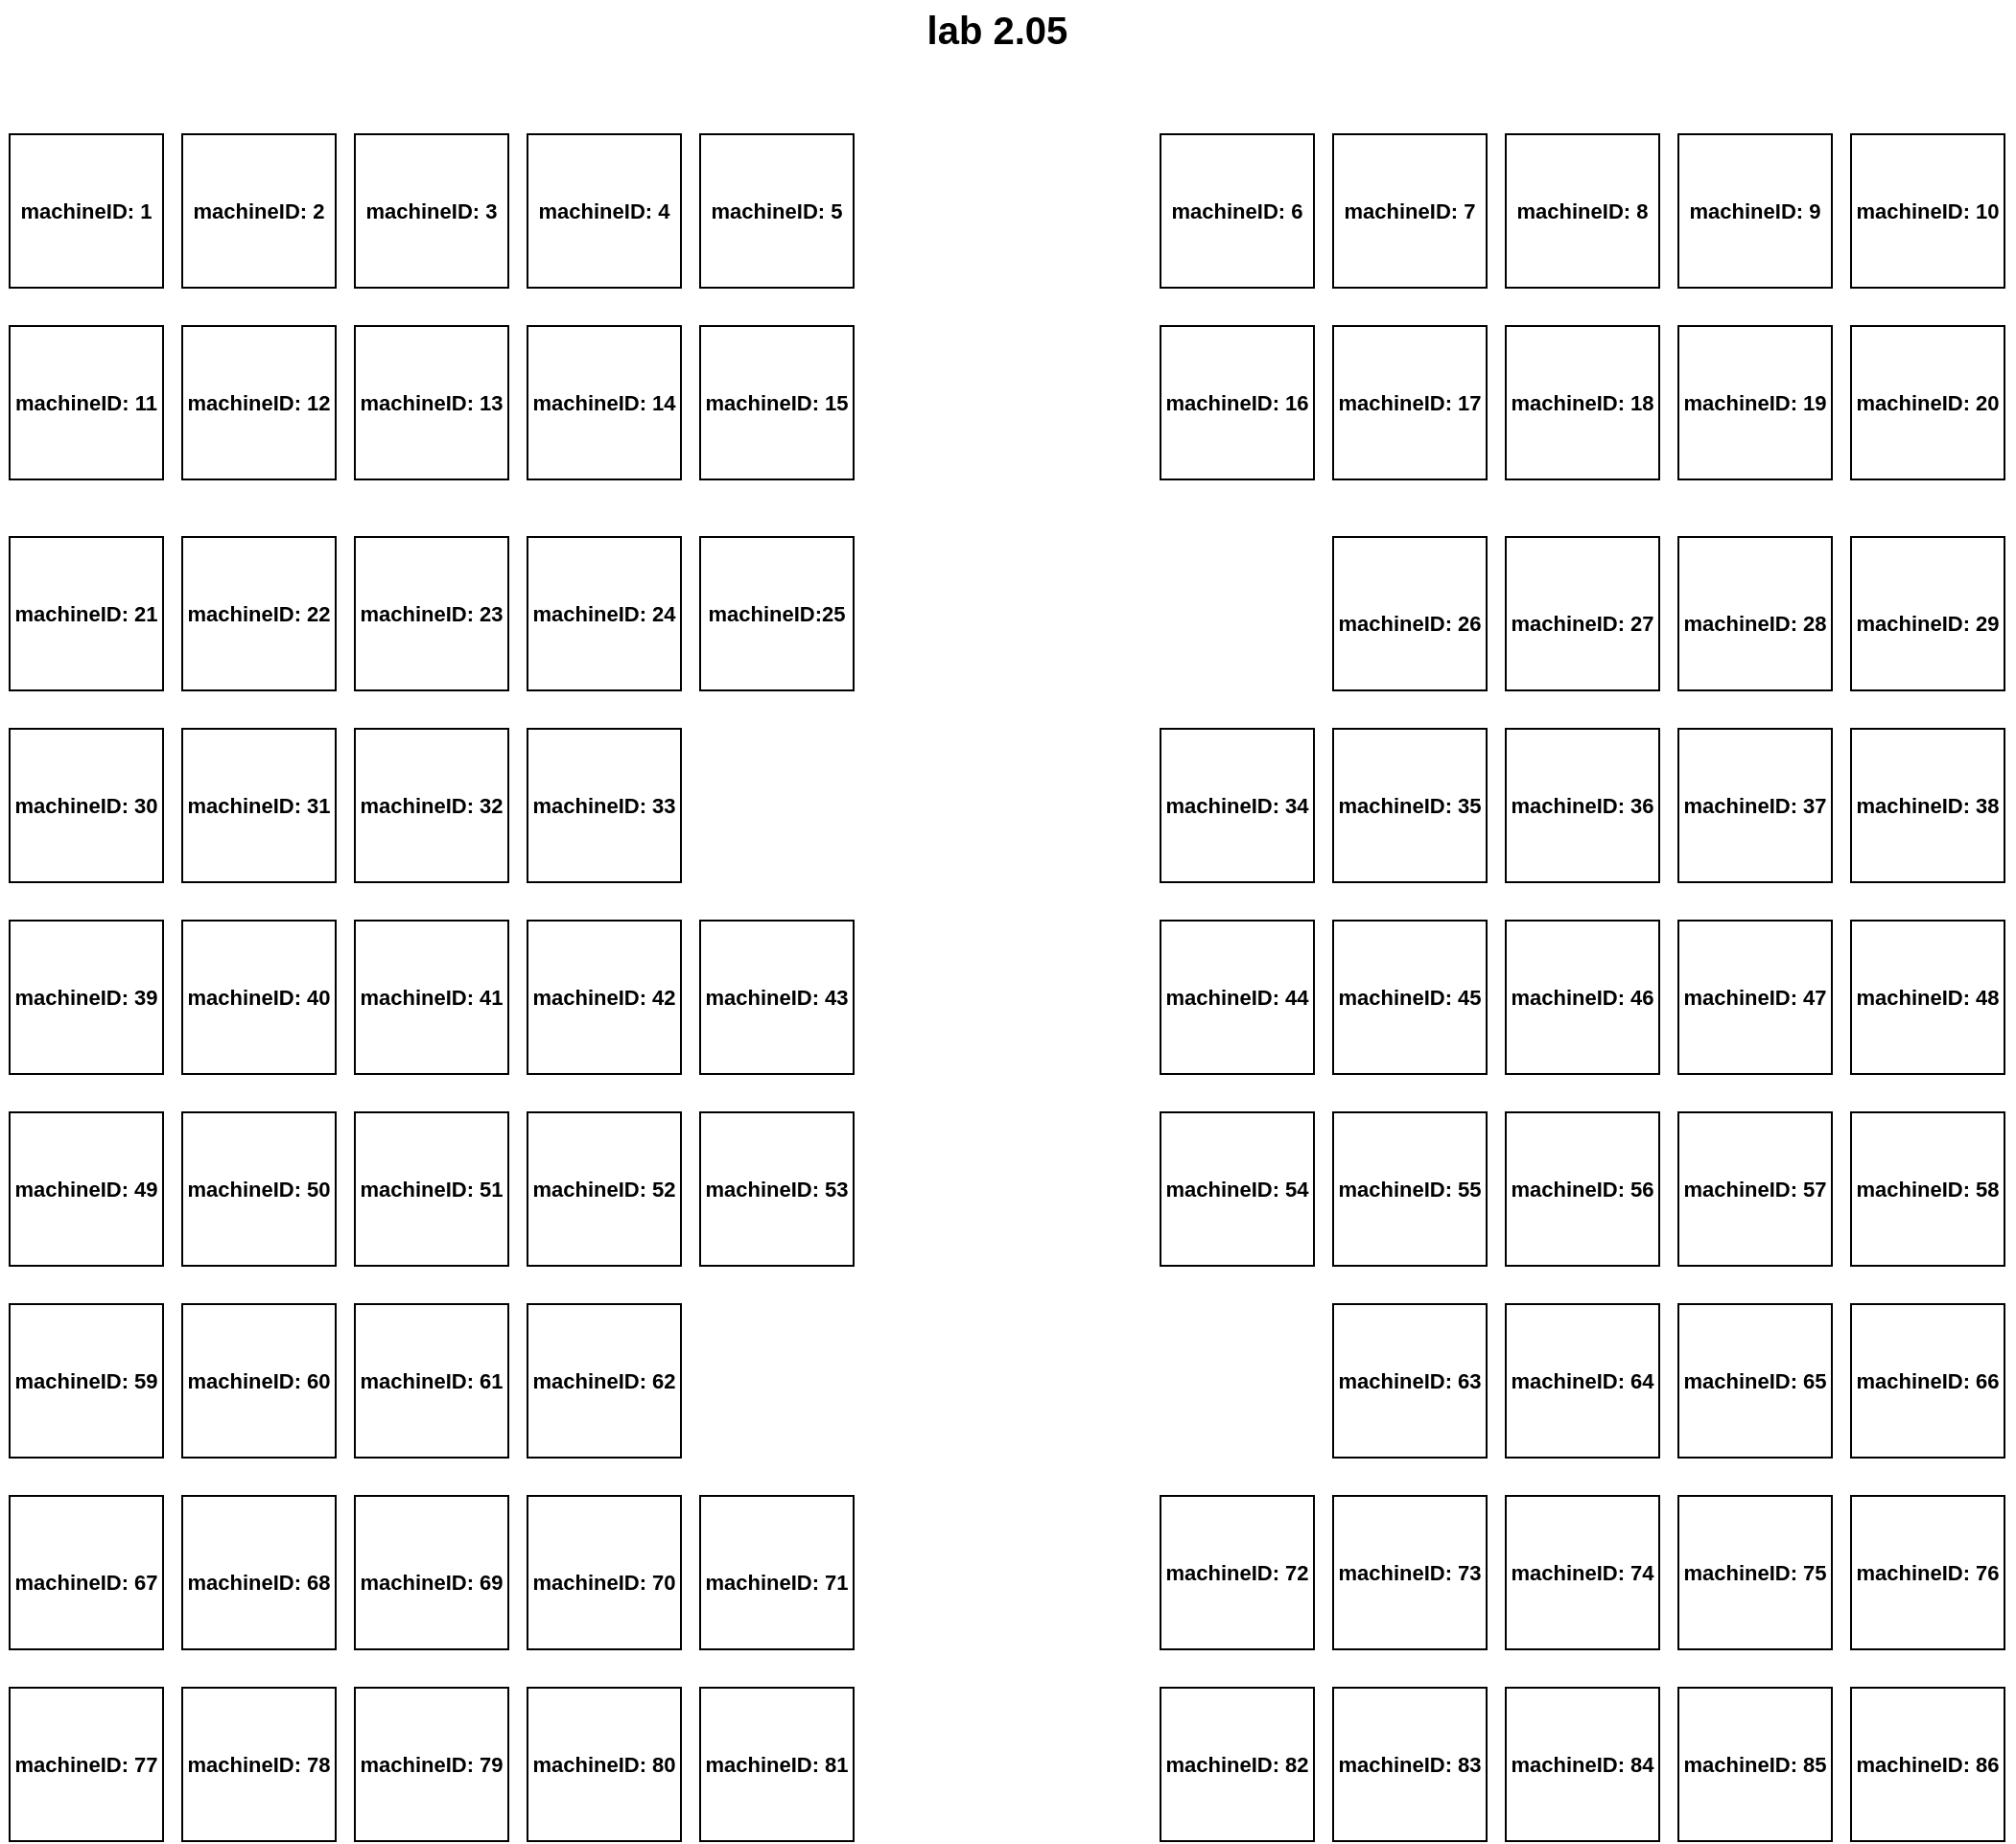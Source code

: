 <mxfile version="21.6.1" type="device">
  <diagram name="Page-1" id="rJc4F7qCvjd_5PeE_hfM">
    <mxGraphModel dx="954" dy="615" grid="1" gridSize="10" guides="1" tooltips="1" connect="1" arrows="1" fold="1" page="1" pageScale="1" pageWidth="827" pageHeight="1169" math="0" shadow="0">
      <root>
        <mxCell id="0" />
        <mxCell id="1" parent="0" />
        <mxCell id="jQPttICwIMZAZeNeLwx2-1" value="" style="whiteSpace=wrap;html=1;aspect=fixed;" parent="1" vertex="1">
          <mxGeometry x="50" y="110" width="80" height="80" as="geometry" />
        </mxCell>
        <mxCell id="jQPttICwIMZAZeNeLwx2-2" value="" style="whiteSpace=wrap;html=1;aspect=fixed;" parent="1" vertex="1">
          <mxGeometry x="140" y="110" width="80" height="80" as="geometry" />
        </mxCell>
        <mxCell id="jQPttICwIMZAZeNeLwx2-3" value="" style="whiteSpace=wrap;html=1;aspect=fixed;" parent="1" vertex="1">
          <mxGeometry x="230" y="110" width="80" height="80" as="geometry" />
        </mxCell>
        <mxCell id="jQPttICwIMZAZeNeLwx2-4" value="" style="whiteSpace=wrap;html=1;aspect=fixed;" parent="1" vertex="1">
          <mxGeometry x="320" y="110" width="80" height="80" as="geometry" />
        </mxCell>
        <mxCell id="jQPttICwIMZAZeNeLwx2-5" value="" style="whiteSpace=wrap;html=1;aspect=fixed;" parent="1" vertex="1">
          <mxGeometry x="410" y="110" width="80" height="80" as="geometry" />
        </mxCell>
        <mxCell id="jQPttICwIMZAZeNeLwx2-6" value="" style="whiteSpace=wrap;html=1;aspect=fixed;" parent="1" vertex="1">
          <mxGeometry x="50" y="210" width="80" height="80" as="geometry" />
        </mxCell>
        <mxCell id="jQPttICwIMZAZeNeLwx2-7" value="" style="whiteSpace=wrap;html=1;aspect=fixed;" parent="1" vertex="1">
          <mxGeometry x="140" y="210" width="80" height="80" as="geometry" />
        </mxCell>
        <mxCell id="jQPttICwIMZAZeNeLwx2-8" value="" style="whiteSpace=wrap;html=1;aspect=fixed;" parent="1" vertex="1">
          <mxGeometry x="230" y="210" width="80" height="80" as="geometry" />
        </mxCell>
        <mxCell id="jQPttICwIMZAZeNeLwx2-9" value="" style="whiteSpace=wrap;html=1;aspect=fixed;" parent="1" vertex="1">
          <mxGeometry x="320" y="210" width="80" height="80" as="geometry" />
        </mxCell>
        <mxCell id="jQPttICwIMZAZeNeLwx2-10" value="" style="whiteSpace=wrap;html=1;aspect=fixed;" parent="1" vertex="1">
          <mxGeometry x="410" y="210" width="80" height="80" as="geometry" />
        </mxCell>
        <mxCell id="jQPttICwIMZAZeNeLwx2-11" value="" style="whiteSpace=wrap;html=1;aspect=fixed;" parent="1" vertex="1">
          <mxGeometry x="50" y="320" width="80" height="80" as="geometry" />
        </mxCell>
        <mxCell id="jQPttICwIMZAZeNeLwx2-12" value="" style="whiteSpace=wrap;html=1;aspect=fixed;" parent="1" vertex="1">
          <mxGeometry x="140" y="320" width="80" height="80" as="geometry" />
        </mxCell>
        <mxCell id="jQPttICwIMZAZeNeLwx2-13" value="" style="whiteSpace=wrap;html=1;aspect=fixed;" parent="1" vertex="1">
          <mxGeometry x="230" y="320" width="80" height="80" as="geometry" />
        </mxCell>
        <mxCell id="jQPttICwIMZAZeNeLwx2-14" value="" style="whiteSpace=wrap;html=1;aspect=fixed;" parent="1" vertex="1">
          <mxGeometry x="320" y="320" width="80" height="80" as="geometry" />
        </mxCell>
        <mxCell id="jQPttICwIMZAZeNeLwx2-15" value="" style="whiteSpace=wrap;html=1;aspect=fixed;" parent="1" vertex="1">
          <mxGeometry x="410" y="320" width="80" height="80" as="geometry" />
        </mxCell>
        <mxCell id="jQPttICwIMZAZeNeLwx2-16" value="" style="whiteSpace=wrap;html=1;aspect=fixed;" parent="1" vertex="1">
          <mxGeometry x="50" y="420" width="80" height="80" as="geometry" />
        </mxCell>
        <mxCell id="jQPttICwIMZAZeNeLwx2-17" value="" style="whiteSpace=wrap;html=1;aspect=fixed;" parent="1" vertex="1">
          <mxGeometry x="140" y="420" width="80" height="80" as="geometry" />
        </mxCell>
        <mxCell id="jQPttICwIMZAZeNeLwx2-18" value="" style="whiteSpace=wrap;html=1;aspect=fixed;" parent="1" vertex="1">
          <mxGeometry x="230" y="420" width="80" height="80" as="geometry" />
        </mxCell>
        <mxCell id="jQPttICwIMZAZeNeLwx2-19" value="" style="whiteSpace=wrap;html=1;aspect=fixed;" parent="1" vertex="1">
          <mxGeometry x="320" y="420" width="80" height="80" as="geometry" />
        </mxCell>
        <mxCell id="jQPttICwIMZAZeNeLwx2-21" value="" style="whiteSpace=wrap;html=1;aspect=fixed;" parent="1" vertex="1">
          <mxGeometry x="650" y="110" width="80" height="80" as="geometry" />
        </mxCell>
        <mxCell id="jQPttICwIMZAZeNeLwx2-22" value="" style="whiteSpace=wrap;html=1;aspect=fixed;" parent="1" vertex="1">
          <mxGeometry x="740" y="110" width="80" height="80" as="geometry" />
        </mxCell>
        <mxCell id="jQPttICwIMZAZeNeLwx2-23" value="" style="whiteSpace=wrap;html=1;aspect=fixed;" parent="1" vertex="1">
          <mxGeometry x="830" y="110" width="80" height="80" as="geometry" />
        </mxCell>
        <mxCell id="jQPttICwIMZAZeNeLwx2-24" value="" style="whiteSpace=wrap;html=1;aspect=fixed;" parent="1" vertex="1">
          <mxGeometry x="920" y="110" width="80" height="80" as="geometry" />
        </mxCell>
        <mxCell id="jQPttICwIMZAZeNeLwx2-25" value="" style="whiteSpace=wrap;html=1;aspect=fixed;" parent="1" vertex="1">
          <mxGeometry x="1010" y="110" width="80" height="80" as="geometry" />
        </mxCell>
        <mxCell id="jQPttICwIMZAZeNeLwx2-26" value="" style="whiteSpace=wrap;html=1;aspect=fixed;" parent="1" vertex="1">
          <mxGeometry x="650" y="210" width="80" height="80" as="geometry" />
        </mxCell>
        <mxCell id="jQPttICwIMZAZeNeLwx2-27" value="" style="whiteSpace=wrap;html=1;aspect=fixed;" parent="1" vertex="1">
          <mxGeometry x="740" y="210" width="80" height="80" as="geometry" />
        </mxCell>
        <mxCell id="jQPttICwIMZAZeNeLwx2-28" value="" style="whiteSpace=wrap;html=1;aspect=fixed;" parent="1" vertex="1">
          <mxGeometry x="830" y="210" width="80" height="80" as="geometry" />
        </mxCell>
        <mxCell id="jQPttICwIMZAZeNeLwx2-29" value="" style="whiteSpace=wrap;html=1;aspect=fixed;" parent="1" vertex="1">
          <mxGeometry x="920" y="210" width="80" height="80" as="geometry" />
        </mxCell>
        <mxCell id="jQPttICwIMZAZeNeLwx2-30" value="" style="whiteSpace=wrap;html=1;aspect=fixed;" parent="1" vertex="1">
          <mxGeometry x="1010" y="210" width="80" height="80" as="geometry" />
        </mxCell>
        <mxCell id="jQPttICwIMZAZeNeLwx2-32" value="" style="whiteSpace=wrap;html=1;aspect=fixed;" parent="1" vertex="1">
          <mxGeometry x="740" y="320" width="80" height="80" as="geometry" />
        </mxCell>
        <mxCell id="jQPttICwIMZAZeNeLwx2-33" value="" style="whiteSpace=wrap;html=1;aspect=fixed;" parent="1" vertex="1">
          <mxGeometry x="830" y="320" width="80" height="80" as="geometry" />
        </mxCell>
        <mxCell id="jQPttICwIMZAZeNeLwx2-34" value="" style="whiteSpace=wrap;html=1;aspect=fixed;" parent="1" vertex="1">
          <mxGeometry x="920" y="320" width="80" height="80" as="geometry" />
        </mxCell>
        <mxCell id="jQPttICwIMZAZeNeLwx2-35" value="" style="whiteSpace=wrap;html=1;aspect=fixed;" parent="1" vertex="1">
          <mxGeometry x="1010" y="320" width="80" height="80" as="geometry" />
        </mxCell>
        <mxCell id="jQPttICwIMZAZeNeLwx2-36" value="" style="whiteSpace=wrap;html=1;aspect=fixed;" parent="1" vertex="1">
          <mxGeometry x="650" y="420" width="80" height="80" as="geometry" />
        </mxCell>
        <mxCell id="jQPttICwIMZAZeNeLwx2-37" value="" style="whiteSpace=wrap;html=1;aspect=fixed;" parent="1" vertex="1">
          <mxGeometry x="740" y="420" width="80" height="80" as="geometry" />
        </mxCell>
        <mxCell id="jQPttICwIMZAZeNeLwx2-38" value="" style="whiteSpace=wrap;html=1;aspect=fixed;" parent="1" vertex="1">
          <mxGeometry x="830" y="420" width="80" height="80" as="geometry" />
        </mxCell>
        <mxCell id="jQPttICwIMZAZeNeLwx2-39" value="" style="whiteSpace=wrap;html=1;aspect=fixed;" parent="1" vertex="1">
          <mxGeometry x="920" y="420" width="80" height="80" as="geometry" />
        </mxCell>
        <mxCell id="jQPttICwIMZAZeNeLwx2-40" value="" style="whiteSpace=wrap;html=1;aspect=fixed;" parent="1" vertex="1">
          <mxGeometry x="1010" y="420" width="80" height="80" as="geometry" />
        </mxCell>
        <mxCell id="jQPttICwIMZAZeNeLwx2-41" value="" style="whiteSpace=wrap;html=1;aspect=fixed;" parent="1" vertex="1">
          <mxGeometry x="50" y="520" width="80" height="80" as="geometry" />
        </mxCell>
        <mxCell id="jQPttICwIMZAZeNeLwx2-42" value="" style="whiteSpace=wrap;html=1;aspect=fixed;" parent="1" vertex="1">
          <mxGeometry x="140" y="520" width="80" height="80" as="geometry" />
        </mxCell>
        <mxCell id="jQPttICwIMZAZeNeLwx2-43" value="" style="whiteSpace=wrap;html=1;aspect=fixed;" parent="1" vertex="1">
          <mxGeometry x="230" y="520" width="80" height="80" as="geometry" />
        </mxCell>
        <mxCell id="jQPttICwIMZAZeNeLwx2-44" value="" style="whiteSpace=wrap;html=1;aspect=fixed;" parent="1" vertex="1">
          <mxGeometry x="320" y="520" width="80" height="80" as="geometry" />
        </mxCell>
        <mxCell id="jQPttICwIMZAZeNeLwx2-45" value="" style="whiteSpace=wrap;html=1;aspect=fixed;" parent="1" vertex="1">
          <mxGeometry x="410" y="520" width="80" height="80" as="geometry" />
        </mxCell>
        <mxCell id="jQPttICwIMZAZeNeLwx2-46" value="" style="whiteSpace=wrap;html=1;aspect=fixed;" parent="1" vertex="1">
          <mxGeometry x="650" y="520" width="80" height="80" as="geometry" />
        </mxCell>
        <mxCell id="jQPttICwIMZAZeNeLwx2-47" value="" style="whiteSpace=wrap;html=1;aspect=fixed;" parent="1" vertex="1">
          <mxGeometry x="740" y="520" width="80" height="80" as="geometry" />
        </mxCell>
        <mxCell id="jQPttICwIMZAZeNeLwx2-48" value="" style="whiteSpace=wrap;html=1;aspect=fixed;" parent="1" vertex="1">
          <mxGeometry x="830" y="520" width="80" height="80" as="geometry" />
        </mxCell>
        <mxCell id="jQPttICwIMZAZeNeLwx2-49" value="" style="whiteSpace=wrap;html=1;aspect=fixed;" parent="1" vertex="1">
          <mxGeometry x="920" y="520" width="80" height="80" as="geometry" />
        </mxCell>
        <mxCell id="jQPttICwIMZAZeNeLwx2-50" value="" style="whiteSpace=wrap;html=1;aspect=fixed;" parent="1" vertex="1">
          <mxGeometry x="1010" y="520" width="80" height="80" as="geometry" />
        </mxCell>
        <mxCell id="jQPttICwIMZAZeNeLwx2-51" value="" style="whiteSpace=wrap;html=1;aspect=fixed;" parent="1" vertex="1">
          <mxGeometry x="50" y="620" width="80" height="80" as="geometry" />
        </mxCell>
        <mxCell id="jQPttICwIMZAZeNeLwx2-52" value="" style="whiteSpace=wrap;html=1;aspect=fixed;" parent="1" vertex="1">
          <mxGeometry x="140" y="620" width="80" height="80" as="geometry" />
        </mxCell>
        <mxCell id="jQPttICwIMZAZeNeLwx2-53" value="" style="whiteSpace=wrap;html=1;aspect=fixed;" parent="1" vertex="1">
          <mxGeometry x="230" y="620" width="80" height="80" as="geometry" />
        </mxCell>
        <mxCell id="jQPttICwIMZAZeNeLwx2-54" value="" style="whiteSpace=wrap;html=1;aspect=fixed;" parent="1" vertex="1">
          <mxGeometry x="320" y="620" width="80" height="80" as="geometry" />
        </mxCell>
        <mxCell id="jQPttICwIMZAZeNeLwx2-55" value="" style="whiteSpace=wrap;html=1;aspect=fixed;" parent="1" vertex="1">
          <mxGeometry x="410" y="620" width="80" height="80" as="geometry" />
        </mxCell>
        <mxCell id="jQPttICwIMZAZeNeLwx2-56" value="" style="whiteSpace=wrap;html=1;aspect=fixed;" parent="1" vertex="1">
          <mxGeometry x="650" y="620" width="80" height="80" as="geometry" />
        </mxCell>
        <mxCell id="jQPttICwIMZAZeNeLwx2-57" value="" style="whiteSpace=wrap;html=1;aspect=fixed;" parent="1" vertex="1">
          <mxGeometry x="740" y="620" width="80" height="80" as="geometry" />
        </mxCell>
        <mxCell id="jQPttICwIMZAZeNeLwx2-58" value="" style="whiteSpace=wrap;html=1;aspect=fixed;" parent="1" vertex="1">
          <mxGeometry x="830" y="620" width="80" height="80" as="geometry" />
        </mxCell>
        <mxCell id="jQPttICwIMZAZeNeLwx2-59" value="" style="whiteSpace=wrap;html=1;aspect=fixed;" parent="1" vertex="1">
          <mxGeometry x="920" y="620" width="80" height="80" as="geometry" />
        </mxCell>
        <mxCell id="jQPttICwIMZAZeNeLwx2-60" value="" style="whiteSpace=wrap;html=1;aspect=fixed;" parent="1" vertex="1">
          <mxGeometry x="1010" y="620" width="80" height="80" as="geometry" />
        </mxCell>
        <mxCell id="jQPttICwIMZAZeNeLwx2-61" value="" style="whiteSpace=wrap;html=1;aspect=fixed;" parent="1" vertex="1">
          <mxGeometry x="50" y="720" width="80" height="80" as="geometry" />
        </mxCell>
        <mxCell id="jQPttICwIMZAZeNeLwx2-62" value="" style="whiteSpace=wrap;html=1;aspect=fixed;" parent="1" vertex="1">
          <mxGeometry x="140" y="720" width="80" height="80" as="geometry" />
        </mxCell>
        <mxCell id="jQPttICwIMZAZeNeLwx2-63" value="" style="whiteSpace=wrap;html=1;aspect=fixed;" parent="1" vertex="1">
          <mxGeometry x="230" y="720" width="80" height="80" as="geometry" />
        </mxCell>
        <mxCell id="jQPttICwIMZAZeNeLwx2-64" value="" style="whiteSpace=wrap;html=1;aspect=fixed;" parent="1" vertex="1">
          <mxGeometry x="320" y="720" width="80" height="80" as="geometry" />
        </mxCell>
        <mxCell id="jQPttICwIMZAZeNeLwx2-67" value="" style="whiteSpace=wrap;html=1;aspect=fixed;" parent="1" vertex="1">
          <mxGeometry x="740" y="720" width="80" height="80" as="geometry" />
        </mxCell>
        <mxCell id="jQPttICwIMZAZeNeLwx2-68" value="" style="whiteSpace=wrap;html=1;aspect=fixed;" parent="1" vertex="1">
          <mxGeometry x="830" y="720" width="80" height="80" as="geometry" />
        </mxCell>
        <mxCell id="jQPttICwIMZAZeNeLwx2-69" value="" style="whiteSpace=wrap;html=1;aspect=fixed;" parent="1" vertex="1">
          <mxGeometry x="920" y="720" width="80" height="80" as="geometry" />
        </mxCell>
        <mxCell id="jQPttICwIMZAZeNeLwx2-70" value="" style="whiteSpace=wrap;html=1;aspect=fixed;" parent="1" vertex="1">
          <mxGeometry x="1010" y="720" width="80" height="80" as="geometry" />
        </mxCell>
        <mxCell id="jQPttICwIMZAZeNeLwx2-71" value="" style="whiteSpace=wrap;html=1;aspect=fixed;" parent="1" vertex="1">
          <mxGeometry x="50" y="820" width="80" height="80" as="geometry" />
        </mxCell>
        <mxCell id="jQPttICwIMZAZeNeLwx2-72" value="" style="whiteSpace=wrap;html=1;aspect=fixed;" parent="1" vertex="1">
          <mxGeometry x="140" y="820" width="80" height="80" as="geometry" />
        </mxCell>
        <mxCell id="jQPttICwIMZAZeNeLwx2-73" value="" style="whiteSpace=wrap;html=1;aspect=fixed;" parent="1" vertex="1">
          <mxGeometry x="230" y="820" width="80" height="80" as="geometry" />
        </mxCell>
        <mxCell id="jQPttICwIMZAZeNeLwx2-74" value="" style="whiteSpace=wrap;html=1;aspect=fixed;" parent="1" vertex="1">
          <mxGeometry x="320" y="820" width="80" height="80" as="geometry" />
        </mxCell>
        <mxCell id="jQPttICwIMZAZeNeLwx2-75" value="" style="whiteSpace=wrap;html=1;aspect=fixed;" parent="1" vertex="1">
          <mxGeometry x="410" y="820" width="80" height="80" as="geometry" />
        </mxCell>
        <mxCell id="jQPttICwIMZAZeNeLwx2-76" value="" style="whiteSpace=wrap;html=1;aspect=fixed;" parent="1" vertex="1">
          <mxGeometry x="650" y="820" width="80" height="80" as="geometry" />
        </mxCell>
        <mxCell id="jQPttICwIMZAZeNeLwx2-77" value="" style="whiteSpace=wrap;html=1;aspect=fixed;" parent="1" vertex="1">
          <mxGeometry x="740" y="820" width="80" height="80" as="geometry" />
        </mxCell>
        <mxCell id="jQPttICwIMZAZeNeLwx2-78" value="" style="whiteSpace=wrap;html=1;aspect=fixed;" parent="1" vertex="1">
          <mxGeometry x="830" y="820" width="80" height="80" as="geometry" />
        </mxCell>
        <mxCell id="jQPttICwIMZAZeNeLwx2-79" value="" style="whiteSpace=wrap;html=1;aspect=fixed;" parent="1" vertex="1">
          <mxGeometry x="920" y="820" width="80" height="80" as="geometry" />
        </mxCell>
        <mxCell id="jQPttICwIMZAZeNeLwx2-80" value="" style="whiteSpace=wrap;html=1;aspect=fixed;" parent="1" vertex="1">
          <mxGeometry x="1010" y="820" width="80" height="80" as="geometry" />
        </mxCell>
        <mxCell id="jQPttICwIMZAZeNeLwx2-81" value="" style="whiteSpace=wrap;html=1;aspect=fixed;" parent="1" vertex="1">
          <mxGeometry x="50" y="920" width="80" height="80" as="geometry" />
        </mxCell>
        <mxCell id="jQPttICwIMZAZeNeLwx2-82" value="" style="whiteSpace=wrap;html=1;aspect=fixed;" parent="1" vertex="1">
          <mxGeometry x="140" y="920" width="80" height="80" as="geometry" />
        </mxCell>
        <mxCell id="jQPttICwIMZAZeNeLwx2-83" value="" style="whiteSpace=wrap;html=1;aspect=fixed;" parent="1" vertex="1">
          <mxGeometry x="230" y="920" width="80" height="80" as="geometry" />
        </mxCell>
        <mxCell id="jQPttICwIMZAZeNeLwx2-84" value="" style="whiteSpace=wrap;html=1;aspect=fixed;" parent="1" vertex="1">
          <mxGeometry x="320" y="920" width="80" height="80" as="geometry" />
        </mxCell>
        <mxCell id="jQPttICwIMZAZeNeLwx2-85" value="" style="whiteSpace=wrap;html=1;aspect=fixed;" parent="1" vertex="1">
          <mxGeometry x="410" y="920" width="80" height="80" as="geometry" />
        </mxCell>
        <mxCell id="jQPttICwIMZAZeNeLwx2-86" value="" style="whiteSpace=wrap;html=1;aspect=fixed;" parent="1" vertex="1">
          <mxGeometry x="650" y="920" width="80" height="80" as="geometry" />
        </mxCell>
        <mxCell id="jQPttICwIMZAZeNeLwx2-87" value="" style="whiteSpace=wrap;html=1;aspect=fixed;" parent="1" vertex="1">
          <mxGeometry x="740" y="920" width="80" height="80" as="geometry" />
        </mxCell>
        <mxCell id="jQPttICwIMZAZeNeLwx2-88" value="" style="whiteSpace=wrap;html=1;aspect=fixed;" parent="1" vertex="1">
          <mxGeometry x="830" y="920" width="80" height="80" as="geometry" />
        </mxCell>
        <mxCell id="jQPttICwIMZAZeNeLwx2-89" value="" style="whiteSpace=wrap;html=1;aspect=fixed;" parent="1" vertex="1">
          <mxGeometry x="920" y="920" width="80" height="80" as="geometry" />
        </mxCell>
        <mxCell id="jQPttICwIMZAZeNeLwx2-90" value="" style="whiteSpace=wrap;html=1;aspect=fixed;" parent="1" vertex="1">
          <mxGeometry x="1010" y="920" width="80" height="80" as="geometry" />
        </mxCell>
        <mxCell id="yirKqtg0mQYhuLJ1jX_r-1" value="&lt;b&gt;&lt;font style=&quot;font-size: 20px;&quot;&gt;lab 2.05&lt;/font&gt;&lt;/b&gt;" style="text;html=1;strokeColor=none;fillColor=none;align=center;verticalAlign=middle;whiteSpace=wrap;rounded=0;" vertex="1" parent="1">
          <mxGeometry x="500" y="40" width="130" height="30" as="geometry" />
        </mxCell>
        <mxCell id="yirKqtg0mQYhuLJ1jX_r-2" value="&lt;b style=&quot;&quot;&gt;&lt;font style=&quot;font-size: 11px;&quot;&gt;machineID: 1&lt;/font&gt;&lt;/b&gt;" style="text;html=1;strokeColor=none;fillColor=none;align=center;verticalAlign=middle;whiteSpace=wrap;rounded=0;" vertex="1" parent="1">
          <mxGeometry x="45" y="135" width="90" height="30" as="geometry" />
        </mxCell>
        <mxCell id="yirKqtg0mQYhuLJ1jX_r-3" value="&lt;b style=&quot;&quot;&gt;&lt;font style=&quot;font-size: 11px;&quot;&gt;machineID: 2&lt;/font&gt;&lt;/b&gt;" style="text;html=1;strokeColor=none;fillColor=none;align=center;verticalAlign=middle;whiteSpace=wrap;rounded=0;" vertex="1" parent="1">
          <mxGeometry x="135" y="135" width="90" height="30" as="geometry" />
        </mxCell>
        <mxCell id="yirKqtg0mQYhuLJ1jX_r-4" value="&lt;b style=&quot;&quot;&gt;&lt;font style=&quot;font-size: 11px;&quot;&gt;machineID: 3&lt;/font&gt;&lt;/b&gt;" style="text;html=1;strokeColor=none;fillColor=none;align=center;verticalAlign=middle;whiteSpace=wrap;rounded=0;" vertex="1" parent="1">
          <mxGeometry x="225" y="135" width="90" height="30" as="geometry" />
        </mxCell>
        <mxCell id="yirKqtg0mQYhuLJ1jX_r-5" value="&lt;b style=&quot;&quot;&gt;&lt;font style=&quot;font-size: 11px;&quot;&gt;machineID: 4&lt;/font&gt;&lt;/b&gt;" style="text;html=1;strokeColor=none;fillColor=none;align=center;verticalAlign=middle;whiteSpace=wrap;rounded=0;" vertex="1" parent="1">
          <mxGeometry x="315" y="135" width="90" height="30" as="geometry" />
        </mxCell>
        <mxCell id="yirKqtg0mQYhuLJ1jX_r-6" value="&lt;b style=&quot;&quot;&gt;&lt;font style=&quot;font-size: 11px;&quot;&gt;machineID: 5&lt;/font&gt;&lt;/b&gt;" style="text;html=1;strokeColor=none;fillColor=none;align=center;verticalAlign=middle;whiteSpace=wrap;rounded=0;" vertex="1" parent="1">
          <mxGeometry x="405" y="135" width="90" height="30" as="geometry" />
        </mxCell>
        <mxCell id="yirKqtg0mQYhuLJ1jX_r-7" value="&lt;b style=&quot;&quot;&gt;&lt;font style=&quot;font-size: 11px;&quot;&gt;machineID: 6&lt;/font&gt;&lt;/b&gt;" style="text;html=1;strokeColor=none;fillColor=none;align=center;verticalAlign=middle;whiteSpace=wrap;rounded=0;" vertex="1" parent="1">
          <mxGeometry x="645" y="135" width="90" height="30" as="geometry" />
        </mxCell>
        <mxCell id="yirKqtg0mQYhuLJ1jX_r-8" value="&lt;b style=&quot;&quot;&gt;&lt;font style=&quot;font-size: 11px;&quot;&gt;machineID: 7&lt;/font&gt;&lt;/b&gt;" style="text;html=1;strokeColor=none;fillColor=none;align=center;verticalAlign=middle;whiteSpace=wrap;rounded=0;" vertex="1" parent="1">
          <mxGeometry x="735" y="135" width="90" height="30" as="geometry" />
        </mxCell>
        <mxCell id="yirKqtg0mQYhuLJ1jX_r-9" value="&lt;b style=&quot;&quot;&gt;&lt;font style=&quot;font-size: 11px;&quot;&gt;machineID: 8&lt;/font&gt;&lt;/b&gt;" style="text;html=1;strokeColor=none;fillColor=none;align=center;verticalAlign=middle;whiteSpace=wrap;rounded=0;" vertex="1" parent="1">
          <mxGeometry x="825" y="135" width="90" height="30" as="geometry" />
        </mxCell>
        <mxCell id="yirKqtg0mQYhuLJ1jX_r-10" value="&lt;b style=&quot;&quot;&gt;&lt;font style=&quot;font-size: 11px;&quot;&gt;machineID: 9&lt;/font&gt;&lt;/b&gt;" style="text;html=1;strokeColor=none;fillColor=none;align=center;verticalAlign=middle;whiteSpace=wrap;rounded=0;" vertex="1" parent="1">
          <mxGeometry x="915" y="135" width="90" height="30" as="geometry" />
        </mxCell>
        <mxCell id="yirKqtg0mQYhuLJ1jX_r-11" value="&lt;b style=&quot;&quot;&gt;&lt;font style=&quot;font-size: 11px;&quot;&gt;machineID: 10&lt;/font&gt;&lt;/b&gt;" style="text;html=1;strokeColor=none;fillColor=none;align=center;verticalAlign=middle;whiteSpace=wrap;rounded=0;" vertex="1" parent="1">
          <mxGeometry x="1005" y="135" width="90" height="30" as="geometry" />
        </mxCell>
        <mxCell id="yirKqtg0mQYhuLJ1jX_r-12" value="&lt;b style=&quot;&quot;&gt;&lt;font style=&quot;font-size: 11px;&quot;&gt;machineID: 11&lt;/font&gt;&lt;/b&gt;" style="text;html=1;strokeColor=none;fillColor=none;align=center;verticalAlign=middle;whiteSpace=wrap;rounded=0;" vertex="1" parent="1">
          <mxGeometry x="45" y="235" width="90" height="30" as="geometry" />
        </mxCell>
        <mxCell id="yirKqtg0mQYhuLJ1jX_r-13" value="&lt;b style=&quot;&quot;&gt;&lt;font style=&quot;font-size: 11px;&quot;&gt;machineID: 12&lt;/font&gt;&lt;/b&gt;" style="text;html=1;strokeColor=none;fillColor=none;align=center;verticalAlign=middle;whiteSpace=wrap;rounded=0;" vertex="1" parent="1">
          <mxGeometry x="135" y="235" width="90" height="30" as="geometry" />
        </mxCell>
        <mxCell id="yirKqtg0mQYhuLJ1jX_r-14" value="&lt;b style=&quot;&quot;&gt;&lt;font style=&quot;font-size: 11px;&quot;&gt;machineID: 13&lt;/font&gt;&lt;/b&gt;" style="text;html=1;strokeColor=none;fillColor=none;align=center;verticalAlign=middle;whiteSpace=wrap;rounded=0;" vertex="1" parent="1">
          <mxGeometry x="225" y="235" width="90" height="30" as="geometry" />
        </mxCell>
        <mxCell id="yirKqtg0mQYhuLJ1jX_r-15" value="&lt;b style=&quot;&quot;&gt;&lt;font style=&quot;font-size: 11px;&quot;&gt;machineID: 14&lt;/font&gt;&lt;/b&gt;" style="text;html=1;strokeColor=none;fillColor=none;align=center;verticalAlign=middle;whiteSpace=wrap;rounded=0;" vertex="1" parent="1">
          <mxGeometry x="315" y="235" width="90" height="30" as="geometry" />
        </mxCell>
        <mxCell id="yirKqtg0mQYhuLJ1jX_r-16" value="&lt;b style=&quot;&quot;&gt;&lt;font style=&quot;font-size: 11px;&quot;&gt;machineID: 15&lt;/font&gt;&lt;/b&gt;" style="text;html=1;strokeColor=none;fillColor=none;align=center;verticalAlign=middle;whiteSpace=wrap;rounded=0;" vertex="1" parent="1">
          <mxGeometry x="405" y="235" width="90" height="30" as="geometry" />
        </mxCell>
        <mxCell id="yirKqtg0mQYhuLJ1jX_r-17" value="&lt;b style=&quot;&quot;&gt;&lt;font style=&quot;font-size: 11px;&quot;&gt;machineID: 16&lt;/font&gt;&lt;/b&gt;" style="text;html=1;strokeColor=none;fillColor=none;align=center;verticalAlign=middle;whiteSpace=wrap;rounded=0;" vertex="1" parent="1">
          <mxGeometry x="645" y="235" width="90" height="30" as="geometry" />
        </mxCell>
        <mxCell id="yirKqtg0mQYhuLJ1jX_r-18" value="&lt;b style=&quot;&quot;&gt;&lt;font style=&quot;font-size: 11px;&quot;&gt;machineID: 21&lt;/font&gt;&lt;/b&gt;" style="text;html=1;strokeColor=none;fillColor=none;align=center;verticalAlign=middle;whiteSpace=wrap;rounded=0;" vertex="1" parent="1">
          <mxGeometry x="45" y="345" width="90" height="30" as="geometry" />
        </mxCell>
        <mxCell id="yirKqtg0mQYhuLJ1jX_r-19" value="&lt;b style=&quot;&quot;&gt;&lt;font style=&quot;font-size: 11px;&quot;&gt;machineID: 22&lt;/font&gt;&lt;/b&gt;" style="text;html=1;strokeColor=none;fillColor=none;align=center;verticalAlign=middle;whiteSpace=wrap;rounded=0;" vertex="1" parent="1">
          <mxGeometry x="135" y="345" width="90" height="30" as="geometry" />
        </mxCell>
        <mxCell id="yirKqtg0mQYhuLJ1jX_r-20" value="&lt;b style=&quot;&quot;&gt;&lt;font style=&quot;font-size: 11px;&quot;&gt;machineID: 23&lt;/font&gt;&lt;/b&gt;" style="text;html=1;strokeColor=none;fillColor=none;align=center;verticalAlign=middle;whiteSpace=wrap;rounded=0;" vertex="1" parent="1">
          <mxGeometry x="225" y="345" width="90" height="30" as="geometry" />
        </mxCell>
        <mxCell id="yirKqtg0mQYhuLJ1jX_r-21" value="&lt;b style=&quot;&quot;&gt;&lt;font style=&quot;font-size: 11px;&quot;&gt;machineID: 24&lt;/font&gt;&lt;/b&gt;" style="text;html=1;strokeColor=none;fillColor=none;align=center;verticalAlign=middle;whiteSpace=wrap;rounded=0;" vertex="1" parent="1">
          <mxGeometry x="315" y="345" width="90" height="30" as="geometry" />
        </mxCell>
        <mxCell id="yirKqtg0mQYhuLJ1jX_r-22" value="&lt;b style=&quot;&quot;&gt;&lt;font style=&quot;font-size: 11px;&quot;&gt;machineID:25&lt;/font&gt;&lt;/b&gt;" style="text;html=1;strokeColor=none;fillColor=none;align=center;verticalAlign=middle;whiteSpace=wrap;rounded=0;" vertex="1" parent="1">
          <mxGeometry x="405" y="345" width="90" height="30" as="geometry" />
        </mxCell>
        <mxCell id="yirKqtg0mQYhuLJ1jX_r-23" value="&lt;b style=&quot;&quot;&gt;&lt;font style=&quot;font-size: 11px;&quot;&gt;machineID: 17&lt;/font&gt;&lt;/b&gt;" style="text;html=1;strokeColor=none;fillColor=none;align=center;verticalAlign=middle;whiteSpace=wrap;rounded=0;" vertex="1" parent="1">
          <mxGeometry x="735" y="235" width="90" height="30" as="geometry" />
        </mxCell>
        <mxCell id="yirKqtg0mQYhuLJ1jX_r-24" value="&lt;b style=&quot;&quot;&gt;&lt;font style=&quot;font-size: 11px;&quot;&gt;machineID: 26&lt;/font&gt;&lt;/b&gt;" style="text;html=1;strokeColor=none;fillColor=none;align=center;verticalAlign=middle;whiteSpace=wrap;rounded=0;" vertex="1" parent="1">
          <mxGeometry x="735" y="350" width="90" height="30" as="geometry" />
        </mxCell>
        <mxCell id="yirKqtg0mQYhuLJ1jX_r-25" value="&lt;b style=&quot;&quot;&gt;&lt;font style=&quot;font-size: 11px;&quot;&gt;machineID: 18&lt;/font&gt;&lt;/b&gt;" style="text;html=1;strokeColor=none;fillColor=none;align=center;verticalAlign=middle;whiteSpace=wrap;rounded=0;" vertex="1" parent="1">
          <mxGeometry x="825" y="235" width="90" height="30" as="geometry" />
        </mxCell>
        <mxCell id="yirKqtg0mQYhuLJ1jX_r-26" value="&lt;b style=&quot;&quot;&gt;&lt;font style=&quot;font-size: 11px;&quot;&gt;machineID: 19&lt;/font&gt;&lt;/b&gt;" style="text;html=1;strokeColor=none;fillColor=none;align=center;verticalAlign=middle;whiteSpace=wrap;rounded=0;" vertex="1" parent="1">
          <mxGeometry x="915" y="235" width="90" height="30" as="geometry" />
        </mxCell>
        <mxCell id="yirKqtg0mQYhuLJ1jX_r-27" value="&lt;b style=&quot;&quot;&gt;&lt;font style=&quot;font-size: 11px;&quot;&gt;machineID: 20&lt;/font&gt;&lt;/b&gt;" style="text;html=1;strokeColor=none;fillColor=none;align=center;verticalAlign=middle;whiteSpace=wrap;rounded=0;" vertex="1" parent="1">
          <mxGeometry x="1005" y="235" width="90" height="30" as="geometry" />
        </mxCell>
        <mxCell id="yirKqtg0mQYhuLJ1jX_r-28" value="&lt;b style=&quot;&quot;&gt;&lt;font style=&quot;font-size: 11px;&quot;&gt;machineID: 27&lt;/font&gt;&lt;/b&gt;" style="text;html=1;strokeColor=none;fillColor=none;align=center;verticalAlign=middle;whiteSpace=wrap;rounded=0;" vertex="1" parent="1">
          <mxGeometry x="825" y="350" width="90" height="30" as="geometry" />
        </mxCell>
        <mxCell id="yirKqtg0mQYhuLJ1jX_r-29" value="&lt;b style=&quot;&quot;&gt;&lt;font style=&quot;font-size: 11px;&quot;&gt;machineID: 28&lt;/font&gt;&lt;/b&gt;" style="text;html=1;strokeColor=none;fillColor=none;align=center;verticalAlign=middle;whiteSpace=wrap;rounded=0;" vertex="1" parent="1">
          <mxGeometry x="915" y="350" width="90" height="30" as="geometry" />
        </mxCell>
        <mxCell id="yirKqtg0mQYhuLJ1jX_r-30" value="&lt;b style=&quot;&quot;&gt;&lt;font style=&quot;font-size: 11px;&quot;&gt;machineID: 29&lt;/font&gt;&lt;/b&gt;" style="text;html=1;strokeColor=none;fillColor=none;align=center;verticalAlign=middle;whiteSpace=wrap;rounded=0;" vertex="1" parent="1">
          <mxGeometry x="1005" y="350" width="90" height="30" as="geometry" />
        </mxCell>
        <mxCell id="yirKqtg0mQYhuLJ1jX_r-31" value="&lt;b style=&quot;&quot;&gt;&lt;font style=&quot;font-size: 11px;&quot;&gt;machineID: 30&lt;/font&gt;&lt;/b&gt;" style="text;html=1;strokeColor=none;fillColor=none;align=center;verticalAlign=middle;whiteSpace=wrap;rounded=0;" vertex="1" parent="1">
          <mxGeometry x="45" y="445" width="90" height="30" as="geometry" />
        </mxCell>
        <mxCell id="yirKqtg0mQYhuLJ1jX_r-32" value="&lt;b style=&quot;&quot;&gt;&lt;font style=&quot;font-size: 11px;&quot;&gt;machineID: 31&lt;/font&gt;&lt;/b&gt;" style="text;html=1;strokeColor=none;fillColor=none;align=center;verticalAlign=middle;whiteSpace=wrap;rounded=0;" vertex="1" parent="1">
          <mxGeometry x="135" y="445" width="90" height="30" as="geometry" />
        </mxCell>
        <mxCell id="yirKqtg0mQYhuLJ1jX_r-33" value="&lt;b style=&quot;&quot;&gt;&lt;font style=&quot;font-size: 11px;&quot;&gt;machineID: 32&lt;/font&gt;&lt;/b&gt;" style="text;html=1;strokeColor=none;fillColor=none;align=center;verticalAlign=middle;whiteSpace=wrap;rounded=0;" vertex="1" parent="1">
          <mxGeometry x="225" y="445" width="90" height="30" as="geometry" />
        </mxCell>
        <mxCell id="yirKqtg0mQYhuLJ1jX_r-34" value="&lt;b style=&quot;&quot;&gt;&lt;font style=&quot;font-size: 11px;&quot;&gt;machineID: 33&lt;/font&gt;&lt;/b&gt;" style="text;html=1;strokeColor=none;fillColor=none;align=center;verticalAlign=middle;whiteSpace=wrap;rounded=0;" vertex="1" parent="1">
          <mxGeometry x="315" y="445" width="90" height="30" as="geometry" />
        </mxCell>
        <mxCell id="yirKqtg0mQYhuLJ1jX_r-35" value="&lt;b style=&quot;&quot;&gt;&lt;font style=&quot;font-size: 11px;&quot;&gt;machineID: 34&lt;/font&gt;&lt;/b&gt;" style="text;html=1;strokeColor=none;fillColor=none;align=center;verticalAlign=middle;whiteSpace=wrap;rounded=0;" vertex="1" parent="1">
          <mxGeometry x="645" y="445" width="90" height="30" as="geometry" />
        </mxCell>
        <mxCell id="yirKqtg0mQYhuLJ1jX_r-36" value="&lt;b style=&quot;&quot;&gt;&lt;font style=&quot;font-size: 11px;&quot;&gt;machineID: 35&lt;/font&gt;&lt;/b&gt;" style="text;html=1;strokeColor=none;fillColor=none;align=center;verticalAlign=middle;whiteSpace=wrap;rounded=0;" vertex="1" parent="1">
          <mxGeometry x="735" y="445" width="90" height="30" as="geometry" />
        </mxCell>
        <mxCell id="yirKqtg0mQYhuLJ1jX_r-37" value="&lt;b style=&quot;&quot;&gt;&lt;font style=&quot;font-size: 11px;&quot;&gt;machineID: 36&lt;/font&gt;&lt;/b&gt;" style="text;html=1;strokeColor=none;fillColor=none;align=center;verticalAlign=middle;whiteSpace=wrap;rounded=0;" vertex="1" parent="1">
          <mxGeometry x="825" y="445" width="90" height="30" as="geometry" />
        </mxCell>
        <mxCell id="yirKqtg0mQYhuLJ1jX_r-38" value="&lt;b style=&quot;&quot;&gt;&lt;font style=&quot;font-size: 11px;&quot;&gt;machineID: 37&lt;/font&gt;&lt;/b&gt;" style="text;html=1;strokeColor=none;fillColor=none;align=center;verticalAlign=middle;whiteSpace=wrap;rounded=0;" vertex="1" parent="1">
          <mxGeometry x="915" y="445" width="90" height="30" as="geometry" />
        </mxCell>
        <mxCell id="yirKqtg0mQYhuLJ1jX_r-39" value="&lt;b style=&quot;&quot;&gt;&lt;font style=&quot;font-size: 11px;&quot;&gt;machineID: 38&lt;/font&gt;&lt;/b&gt;" style="text;html=1;strokeColor=none;fillColor=none;align=center;verticalAlign=middle;whiteSpace=wrap;rounded=0;" vertex="1" parent="1">
          <mxGeometry x="1005" y="445" width="90" height="30" as="geometry" />
        </mxCell>
        <mxCell id="yirKqtg0mQYhuLJ1jX_r-40" value="&lt;b style=&quot;&quot;&gt;&lt;font style=&quot;font-size: 11px;&quot;&gt;machineID: 39&lt;/font&gt;&lt;/b&gt;" style="text;html=1;strokeColor=none;fillColor=none;align=center;verticalAlign=middle;whiteSpace=wrap;rounded=0;" vertex="1" parent="1">
          <mxGeometry x="45" y="545" width="90" height="30" as="geometry" />
        </mxCell>
        <mxCell id="yirKqtg0mQYhuLJ1jX_r-42" value="&lt;b style=&quot;&quot;&gt;&lt;font style=&quot;font-size: 11px;&quot;&gt;machineID: 40&lt;/font&gt;&lt;/b&gt;" style="text;html=1;strokeColor=none;fillColor=none;align=center;verticalAlign=middle;whiteSpace=wrap;rounded=0;" vertex="1" parent="1">
          <mxGeometry x="135" y="545" width="90" height="30" as="geometry" />
        </mxCell>
        <mxCell id="yirKqtg0mQYhuLJ1jX_r-43" value="&lt;b style=&quot;&quot;&gt;&lt;font style=&quot;font-size: 11px;&quot;&gt;machineID: 41&lt;/font&gt;&lt;/b&gt;" style="text;html=1;strokeColor=none;fillColor=none;align=center;verticalAlign=middle;whiteSpace=wrap;rounded=0;" vertex="1" parent="1">
          <mxGeometry x="225" y="545" width="90" height="30" as="geometry" />
        </mxCell>
        <mxCell id="yirKqtg0mQYhuLJ1jX_r-44" value="&lt;b style=&quot;&quot;&gt;&lt;font style=&quot;font-size: 11px;&quot;&gt;machineID: 42&lt;/font&gt;&lt;/b&gt;" style="text;html=1;strokeColor=none;fillColor=none;align=center;verticalAlign=middle;whiteSpace=wrap;rounded=0;" vertex="1" parent="1">
          <mxGeometry x="315" y="545" width="90" height="30" as="geometry" />
        </mxCell>
        <mxCell id="yirKqtg0mQYhuLJ1jX_r-45" value="&lt;b style=&quot;&quot;&gt;&lt;font style=&quot;font-size: 11px;&quot;&gt;machineID: 43&lt;/font&gt;&lt;/b&gt;" style="text;html=1;strokeColor=none;fillColor=none;align=center;verticalAlign=middle;whiteSpace=wrap;rounded=0;" vertex="1" parent="1">
          <mxGeometry x="405" y="545" width="90" height="30" as="geometry" />
        </mxCell>
        <mxCell id="yirKqtg0mQYhuLJ1jX_r-46" value="&lt;b style=&quot;&quot;&gt;&lt;font style=&quot;font-size: 11px;&quot;&gt;machineID: 77&lt;/font&gt;&lt;/b&gt;" style="text;html=1;strokeColor=none;fillColor=none;align=center;verticalAlign=middle;whiteSpace=wrap;rounded=0;" vertex="1" parent="1">
          <mxGeometry x="45" y="945" width="90" height="30" as="geometry" />
        </mxCell>
        <mxCell id="yirKqtg0mQYhuLJ1jX_r-47" value="&lt;b style=&quot;&quot;&gt;&lt;font style=&quot;font-size: 11px;&quot;&gt;machineID: 78&lt;/font&gt;&lt;/b&gt;" style="text;html=1;strokeColor=none;fillColor=none;align=center;verticalAlign=middle;whiteSpace=wrap;rounded=0;" vertex="1" parent="1">
          <mxGeometry x="135" y="945" width="90" height="30" as="geometry" />
        </mxCell>
        <mxCell id="yirKqtg0mQYhuLJ1jX_r-48" value="&lt;b style=&quot;&quot;&gt;&lt;font style=&quot;font-size: 11px;&quot;&gt;machineID: 79&lt;/font&gt;&lt;/b&gt;" style="text;html=1;strokeColor=none;fillColor=none;align=center;verticalAlign=middle;whiteSpace=wrap;rounded=0;" vertex="1" parent="1">
          <mxGeometry x="225" y="945" width="90" height="30" as="geometry" />
        </mxCell>
        <mxCell id="yirKqtg0mQYhuLJ1jX_r-49" value="&lt;b style=&quot;&quot;&gt;&lt;font style=&quot;font-size: 11px;&quot;&gt;machineID: 80&lt;/font&gt;&lt;/b&gt;" style="text;html=1;strokeColor=none;fillColor=none;align=center;verticalAlign=middle;whiteSpace=wrap;rounded=0;" vertex="1" parent="1">
          <mxGeometry x="315" y="945" width="90" height="30" as="geometry" />
        </mxCell>
        <mxCell id="yirKqtg0mQYhuLJ1jX_r-50" value="&lt;b style=&quot;&quot;&gt;&lt;font style=&quot;font-size: 11px;&quot;&gt;machineID: 81&lt;/font&gt;&lt;/b&gt;" style="text;html=1;strokeColor=none;fillColor=none;align=center;verticalAlign=middle;whiteSpace=wrap;rounded=0;" vertex="1" parent="1">
          <mxGeometry x="405" y="945" width="90" height="30" as="geometry" />
        </mxCell>
        <mxCell id="yirKqtg0mQYhuLJ1jX_r-51" value="&lt;b style=&quot;&quot;&gt;&lt;font style=&quot;font-size: 11px;&quot;&gt;machineID: 67&lt;/font&gt;&lt;/b&gt;" style="text;html=1;strokeColor=none;fillColor=none;align=center;verticalAlign=middle;whiteSpace=wrap;rounded=0;" vertex="1" parent="1">
          <mxGeometry x="45" y="850" width="90" height="30" as="geometry" />
        </mxCell>
        <mxCell id="yirKqtg0mQYhuLJ1jX_r-52" value="&lt;b style=&quot;&quot;&gt;&lt;font style=&quot;font-size: 11px;&quot;&gt;machineID: 68&lt;/font&gt;&lt;/b&gt;" style="text;html=1;strokeColor=none;fillColor=none;align=center;verticalAlign=middle;whiteSpace=wrap;rounded=0;" vertex="1" parent="1">
          <mxGeometry x="135" y="850" width="90" height="30" as="geometry" />
        </mxCell>
        <mxCell id="yirKqtg0mQYhuLJ1jX_r-53" value="&lt;b style=&quot;&quot;&gt;&lt;font style=&quot;font-size: 11px;&quot;&gt;machineID: 69&lt;/font&gt;&lt;/b&gt;" style="text;html=1;strokeColor=none;fillColor=none;align=center;verticalAlign=middle;whiteSpace=wrap;rounded=0;" vertex="1" parent="1">
          <mxGeometry x="225" y="850" width="90" height="30" as="geometry" />
        </mxCell>
        <mxCell id="yirKqtg0mQYhuLJ1jX_r-54" value="&lt;b style=&quot;&quot;&gt;&lt;font style=&quot;font-size: 11px;&quot;&gt;machineID: 70&lt;/font&gt;&lt;/b&gt;" style="text;html=1;strokeColor=none;fillColor=none;align=center;verticalAlign=middle;whiteSpace=wrap;rounded=0;" vertex="1" parent="1">
          <mxGeometry x="315" y="850" width="90" height="30" as="geometry" />
        </mxCell>
        <mxCell id="yirKqtg0mQYhuLJ1jX_r-55" value="&lt;b style=&quot;&quot;&gt;&lt;font style=&quot;font-size: 11px;&quot;&gt;machineID: 71&lt;/font&gt;&lt;/b&gt;" style="text;html=1;strokeColor=none;fillColor=none;align=center;verticalAlign=middle;whiteSpace=wrap;rounded=0;" vertex="1" parent="1">
          <mxGeometry x="405" y="850" width="90" height="30" as="geometry" />
        </mxCell>
        <mxCell id="yirKqtg0mQYhuLJ1jX_r-56" value="&lt;b style=&quot;&quot;&gt;&lt;font style=&quot;font-size: 11px;&quot;&gt;machineID: 82&lt;/font&gt;&lt;/b&gt;" style="text;html=1;strokeColor=none;fillColor=none;align=center;verticalAlign=middle;whiteSpace=wrap;rounded=0;" vertex="1" parent="1">
          <mxGeometry x="645" y="945" width="90" height="30" as="geometry" />
        </mxCell>
        <mxCell id="yirKqtg0mQYhuLJ1jX_r-57" value="&lt;b style=&quot;&quot;&gt;&lt;font style=&quot;font-size: 11px;&quot;&gt;machineID: 83&lt;/font&gt;&lt;/b&gt;" style="text;html=1;strokeColor=none;fillColor=none;align=center;verticalAlign=middle;whiteSpace=wrap;rounded=0;" vertex="1" parent="1">
          <mxGeometry x="735" y="945" width="90" height="30" as="geometry" />
        </mxCell>
        <mxCell id="yirKqtg0mQYhuLJ1jX_r-58" value="&lt;b style=&quot;&quot;&gt;&lt;font style=&quot;font-size: 11px;&quot;&gt;machineID: 84&lt;/font&gt;&lt;/b&gt;" style="text;html=1;strokeColor=none;fillColor=none;align=center;verticalAlign=middle;whiteSpace=wrap;rounded=0;" vertex="1" parent="1">
          <mxGeometry x="825" y="945" width="90" height="30" as="geometry" />
        </mxCell>
        <mxCell id="yirKqtg0mQYhuLJ1jX_r-59" value="&lt;b style=&quot;&quot;&gt;&lt;font style=&quot;font-size: 11px;&quot;&gt;machineID: 85&lt;/font&gt;&lt;/b&gt;" style="text;html=1;strokeColor=none;fillColor=none;align=center;verticalAlign=middle;whiteSpace=wrap;rounded=0;" vertex="1" parent="1">
          <mxGeometry x="915" y="945" width="90" height="30" as="geometry" />
        </mxCell>
        <mxCell id="yirKqtg0mQYhuLJ1jX_r-60" value="&lt;b style=&quot;&quot;&gt;&lt;font style=&quot;font-size: 11px;&quot;&gt;machineID: 86&lt;/font&gt;&lt;/b&gt;" style="text;html=1;strokeColor=none;fillColor=none;align=center;verticalAlign=middle;whiteSpace=wrap;rounded=0;" vertex="1" parent="1">
          <mxGeometry x="1005" y="945" width="90" height="30" as="geometry" />
        </mxCell>
        <mxCell id="yirKqtg0mQYhuLJ1jX_r-61" value="&lt;b style=&quot;&quot;&gt;&lt;font style=&quot;font-size: 11px;&quot;&gt;machineID: 72&lt;/font&gt;&lt;/b&gt;" style="text;html=1;strokeColor=none;fillColor=none;align=center;verticalAlign=middle;whiteSpace=wrap;rounded=0;" vertex="1" parent="1">
          <mxGeometry x="645" y="845" width="90" height="30" as="geometry" />
        </mxCell>
        <mxCell id="yirKqtg0mQYhuLJ1jX_r-62" value="&lt;b style=&quot;&quot;&gt;&lt;font style=&quot;font-size: 11px;&quot;&gt;machineID: 73&lt;/font&gt;&lt;/b&gt;" style="text;html=1;strokeColor=none;fillColor=none;align=center;verticalAlign=middle;whiteSpace=wrap;rounded=0;" vertex="1" parent="1">
          <mxGeometry x="735" y="845" width="90" height="30" as="geometry" />
        </mxCell>
        <mxCell id="yirKqtg0mQYhuLJ1jX_r-63" value="&lt;b style=&quot;&quot;&gt;&lt;font style=&quot;font-size: 11px;&quot;&gt;machineID: 74&lt;/font&gt;&lt;/b&gt;" style="text;html=1;strokeColor=none;fillColor=none;align=center;verticalAlign=middle;whiteSpace=wrap;rounded=0;" vertex="1" parent="1">
          <mxGeometry x="825" y="845" width="90" height="30" as="geometry" />
        </mxCell>
        <mxCell id="yirKqtg0mQYhuLJ1jX_r-64" value="&lt;b style=&quot;&quot;&gt;&lt;font style=&quot;font-size: 11px;&quot;&gt;machineID: 75&lt;/font&gt;&lt;/b&gt;" style="text;html=1;strokeColor=none;fillColor=none;align=center;verticalAlign=middle;whiteSpace=wrap;rounded=0;" vertex="1" parent="1">
          <mxGeometry x="915" y="845" width="90" height="30" as="geometry" />
        </mxCell>
        <mxCell id="yirKqtg0mQYhuLJ1jX_r-65" value="&lt;b style=&quot;&quot;&gt;&lt;font style=&quot;font-size: 11px;&quot;&gt;machineID: 76&lt;/font&gt;&lt;/b&gt;" style="text;html=1;strokeColor=none;fillColor=none;align=center;verticalAlign=middle;whiteSpace=wrap;rounded=0;" vertex="1" parent="1">
          <mxGeometry x="1005" y="845" width="90" height="30" as="geometry" />
        </mxCell>
        <mxCell id="yirKqtg0mQYhuLJ1jX_r-66" value="&lt;b style=&quot;&quot;&gt;&lt;font style=&quot;font-size: 11px;&quot;&gt;machineID: 44&lt;/font&gt;&lt;/b&gt;" style="text;html=1;strokeColor=none;fillColor=none;align=center;verticalAlign=middle;whiteSpace=wrap;rounded=0;" vertex="1" parent="1">
          <mxGeometry x="645" y="545" width="90" height="30" as="geometry" />
        </mxCell>
        <mxCell id="yirKqtg0mQYhuLJ1jX_r-67" value="&lt;b style=&quot;&quot;&gt;&lt;font style=&quot;font-size: 11px;&quot;&gt;machineID: 45&lt;/font&gt;&lt;/b&gt;" style="text;html=1;strokeColor=none;fillColor=none;align=center;verticalAlign=middle;whiteSpace=wrap;rounded=0;" vertex="1" parent="1">
          <mxGeometry x="735" y="545" width="90" height="30" as="geometry" />
        </mxCell>
        <mxCell id="yirKqtg0mQYhuLJ1jX_r-68" value="&lt;b style=&quot;&quot;&gt;&lt;font style=&quot;font-size: 11px;&quot;&gt;machineID: 46&lt;/font&gt;&lt;/b&gt;" style="text;html=1;strokeColor=none;fillColor=none;align=center;verticalAlign=middle;whiteSpace=wrap;rounded=0;" vertex="1" parent="1">
          <mxGeometry x="825" y="545" width="90" height="30" as="geometry" />
        </mxCell>
        <mxCell id="yirKqtg0mQYhuLJ1jX_r-69" value="&lt;b style=&quot;&quot;&gt;&lt;font style=&quot;font-size: 11px;&quot;&gt;machineID: 47&lt;/font&gt;&lt;/b&gt;" style="text;html=1;strokeColor=none;fillColor=none;align=center;verticalAlign=middle;whiteSpace=wrap;rounded=0;" vertex="1" parent="1">
          <mxGeometry x="915" y="545" width="90" height="30" as="geometry" />
        </mxCell>
        <mxCell id="yirKqtg0mQYhuLJ1jX_r-70" value="&lt;b style=&quot;&quot;&gt;&lt;font style=&quot;font-size: 11px;&quot;&gt;machineID: 48&lt;/font&gt;&lt;/b&gt;" style="text;html=1;strokeColor=none;fillColor=none;align=center;verticalAlign=middle;whiteSpace=wrap;rounded=0;" vertex="1" parent="1">
          <mxGeometry x="1005" y="545" width="90" height="30" as="geometry" />
        </mxCell>
        <mxCell id="yirKqtg0mQYhuLJ1jX_r-71" value="&lt;b style=&quot;&quot;&gt;&lt;font style=&quot;font-size: 11px;&quot;&gt;machineID: 54&lt;/font&gt;&lt;/b&gt;" style="text;html=1;strokeColor=none;fillColor=none;align=center;verticalAlign=middle;whiteSpace=wrap;rounded=0;" vertex="1" parent="1">
          <mxGeometry x="645" y="645" width="90" height="30" as="geometry" />
        </mxCell>
        <mxCell id="yirKqtg0mQYhuLJ1jX_r-72" value="&lt;b style=&quot;&quot;&gt;&lt;font style=&quot;font-size: 11px;&quot;&gt;machineID: 55&lt;/font&gt;&lt;/b&gt;" style="text;html=1;strokeColor=none;fillColor=none;align=center;verticalAlign=middle;whiteSpace=wrap;rounded=0;" vertex="1" parent="1">
          <mxGeometry x="735" y="645" width="90" height="30" as="geometry" />
        </mxCell>
        <mxCell id="yirKqtg0mQYhuLJ1jX_r-73" value="&lt;b style=&quot;&quot;&gt;&lt;font style=&quot;font-size: 11px;&quot;&gt;machineID: 56&lt;/font&gt;&lt;/b&gt;" style="text;html=1;strokeColor=none;fillColor=none;align=center;verticalAlign=middle;whiteSpace=wrap;rounded=0;" vertex="1" parent="1">
          <mxGeometry x="825" y="645" width="90" height="30" as="geometry" />
        </mxCell>
        <mxCell id="yirKqtg0mQYhuLJ1jX_r-74" value="&lt;b style=&quot;&quot;&gt;&lt;font style=&quot;font-size: 11px;&quot;&gt;machineID: 57&lt;/font&gt;&lt;/b&gt;" style="text;html=1;strokeColor=none;fillColor=none;align=center;verticalAlign=middle;whiteSpace=wrap;rounded=0;" vertex="1" parent="1">
          <mxGeometry x="915" y="645" width="90" height="30" as="geometry" />
        </mxCell>
        <mxCell id="yirKqtg0mQYhuLJ1jX_r-75" value="&lt;b style=&quot;&quot;&gt;&lt;font style=&quot;font-size: 11px;&quot;&gt;machineID: 58&lt;/font&gt;&lt;/b&gt;" style="text;html=1;strokeColor=none;fillColor=none;align=center;verticalAlign=middle;whiteSpace=wrap;rounded=0;" vertex="1" parent="1">
          <mxGeometry x="1005" y="645" width="90" height="30" as="geometry" />
        </mxCell>
        <mxCell id="yirKqtg0mQYhuLJ1jX_r-76" value="&lt;b style=&quot;&quot;&gt;&lt;font style=&quot;font-size: 11px;&quot;&gt;machineID: 49&lt;/font&gt;&lt;/b&gt;" style="text;html=1;strokeColor=none;fillColor=none;align=center;verticalAlign=middle;whiteSpace=wrap;rounded=0;" vertex="1" parent="1">
          <mxGeometry x="45" y="645" width="90" height="30" as="geometry" />
        </mxCell>
        <mxCell id="yirKqtg0mQYhuLJ1jX_r-77" value="&lt;b style=&quot;&quot;&gt;&lt;font style=&quot;font-size: 11px;&quot;&gt;machineID: 50&lt;/font&gt;&lt;/b&gt;" style="text;html=1;strokeColor=none;fillColor=none;align=center;verticalAlign=middle;whiteSpace=wrap;rounded=0;" vertex="1" parent="1">
          <mxGeometry x="135" y="645" width="90" height="30" as="geometry" />
        </mxCell>
        <mxCell id="yirKqtg0mQYhuLJ1jX_r-78" value="&lt;b style=&quot;&quot;&gt;&lt;font style=&quot;font-size: 11px;&quot;&gt;machineID: 51&lt;/font&gt;&lt;/b&gt;" style="text;html=1;strokeColor=none;fillColor=none;align=center;verticalAlign=middle;whiteSpace=wrap;rounded=0;" vertex="1" parent="1">
          <mxGeometry x="225" y="645" width="90" height="30" as="geometry" />
        </mxCell>
        <mxCell id="yirKqtg0mQYhuLJ1jX_r-79" value="&lt;b style=&quot;&quot;&gt;&lt;font style=&quot;font-size: 11px;&quot;&gt;machineID: 52&lt;/font&gt;&lt;/b&gt;" style="text;html=1;strokeColor=none;fillColor=none;align=center;verticalAlign=middle;whiteSpace=wrap;rounded=0;" vertex="1" parent="1">
          <mxGeometry x="315" y="645" width="90" height="30" as="geometry" />
        </mxCell>
        <mxCell id="yirKqtg0mQYhuLJ1jX_r-80" value="&lt;b style=&quot;&quot;&gt;&lt;font style=&quot;font-size: 11px;&quot;&gt;machineID: 53&lt;/font&gt;&lt;/b&gt;" style="text;html=1;strokeColor=none;fillColor=none;align=center;verticalAlign=middle;whiteSpace=wrap;rounded=0;" vertex="1" parent="1">
          <mxGeometry x="405" y="645" width="90" height="30" as="geometry" />
        </mxCell>
        <mxCell id="yirKqtg0mQYhuLJ1jX_r-81" value="&lt;b style=&quot;&quot;&gt;&lt;font style=&quot;font-size: 11px;&quot;&gt;machineID: 59&lt;/font&gt;&lt;/b&gt;" style="text;html=1;strokeColor=none;fillColor=none;align=center;verticalAlign=middle;whiteSpace=wrap;rounded=0;" vertex="1" parent="1">
          <mxGeometry x="45" y="745" width="90" height="30" as="geometry" />
        </mxCell>
        <mxCell id="yirKqtg0mQYhuLJ1jX_r-82" value="&lt;b style=&quot;&quot;&gt;&lt;font style=&quot;font-size: 11px;&quot;&gt;machineID: 60&lt;/font&gt;&lt;/b&gt;" style="text;html=1;strokeColor=none;fillColor=none;align=center;verticalAlign=middle;whiteSpace=wrap;rounded=0;" vertex="1" parent="1">
          <mxGeometry x="135" y="745" width="90" height="30" as="geometry" />
        </mxCell>
        <mxCell id="yirKqtg0mQYhuLJ1jX_r-83" value="&lt;b style=&quot;&quot;&gt;&lt;font style=&quot;font-size: 11px;&quot;&gt;machineID: 61&lt;/font&gt;&lt;/b&gt;" style="text;html=1;strokeColor=none;fillColor=none;align=center;verticalAlign=middle;whiteSpace=wrap;rounded=0;" vertex="1" parent="1">
          <mxGeometry x="225" y="745" width="90" height="30" as="geometry" />
        </mxCell>
        <mxCell id="yirKqtg0mQYhuLJ1jX_r-84" value="&lt;b style=&quot;&quot;&gt;&lt;font style=&quot;font-size: 11px;&quot;&gt;machineID: 62&lt;/font&gt;&lt;/b&gt;" style="text;html=1;strokeColor=none;fillColor=none;align=center;verticalAlign=middle;whiteSpace=wrap;rounded=0;" vertex="1" parent="1">
          <mxGeometry x="315" y="745" width="90" height="30" as="geometry" />
        </mxCell>
        <mxCell id="yirKqtg0mQYhuLJ1jX_r-87" value="&lt;b style=&quot;&quot;&gt;&lt;font style=&quot;font-size: 11px;&quot;&gt;machineID: 63&lt;/font&gt;&lt;/b&gt;" style="text;html=1;strokeColor=none;fillColor=none;align=center;verticalAlign=middle;whiteSpace=wrap;rounded=0;" vertex="1" parent="1">
          <mxGeometry x="735" y="745" width="90" height="30" as="geometry" />
        </mxCell>
        <mxCell id="yirKqtg0mQYhuLJ1jX_r-88" value="&lt;b style=&quot;&quot;&gt;&lt;font style=&quot;font-size: 11px;&quot;&gt;machineID: 64&lt;/font&gt;&lt;/b&gt;" style="text;html=1;strokeColor=none;fillColor=none;align=center;verticalAlign=middle;whiteSpace=wrap;rounded=0;" vertex="1" parent="1">
          <mxGeometry x="825" y="745" width="90" height="30" as="geometry" />
        </mxCell>
        <mxCell id="yirKqtg0mQYhuLJ1jX_r-89" value="&lt;b style=&quot;&quot;&gt;&lt;font style=&quot;font-size: 11px;&quot;&gt;machineID: 65&lt;/font&gt;&lt;/b&gt;" style="text;html=1;strokeColor=none;fillColor=none;align=center;verticalAlign=middle;whiteSpace=wrap;rounded=0;" vertex="1" parent="1">
          <mxGeometry x="915" y="745" width="90" height="30" as="geometry" />
        </mxCell>
        <mxCell id="yirKqtg0mQYhuLJ1jX_r-90" value="&lt;b style=&quot;&quot;&gt;&lt;font style=&quot;font-size: 11px;&quot;&gt;machineID: 66&lt;/font&gt;&lt;/b&gt;" style="text;html=1;strokeColor=none;fillColor=none;align=center;verticalAlign=middle;whiteSpace=wrap;rounded=0;" vertex="1" parent="1">
          <mxGeometry x="1005" y="745" width="90" height="30" as="geometry" />
        </mxCell>
      </root>
    </mxGraphModel>
  </diagram>
</mxfile>
